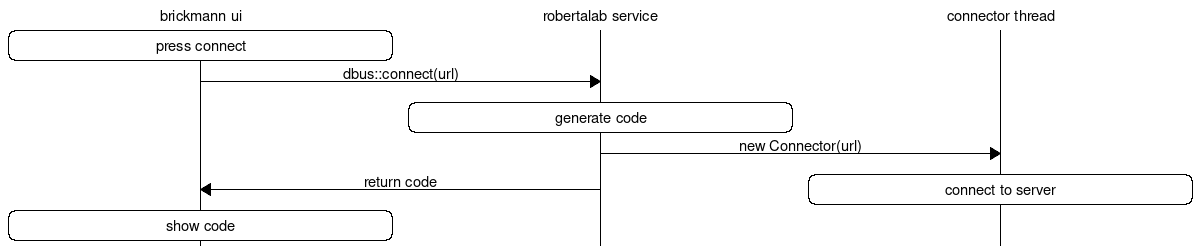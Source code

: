 # communication flow between ui and service
#
# mscgen -T png -F sans -i protocol_old.msc
msc {
  hscale = "2";

  ui [label="brickmann ui"],
  srv [label="robertalab service"],
  srvt [label="connector thread"];
  
  ui rbox ui [label="press connect"];
  ui => srv [label="dbus::connect(url)"];
  srv rbox srv [label="generate code"];
  srv => srvt [label="new Connector(url)"];
  srv => ui [label="return code"], srvt rbox srvt [label="connect to server"];
  ui rbox ui [label="show code"];
}
